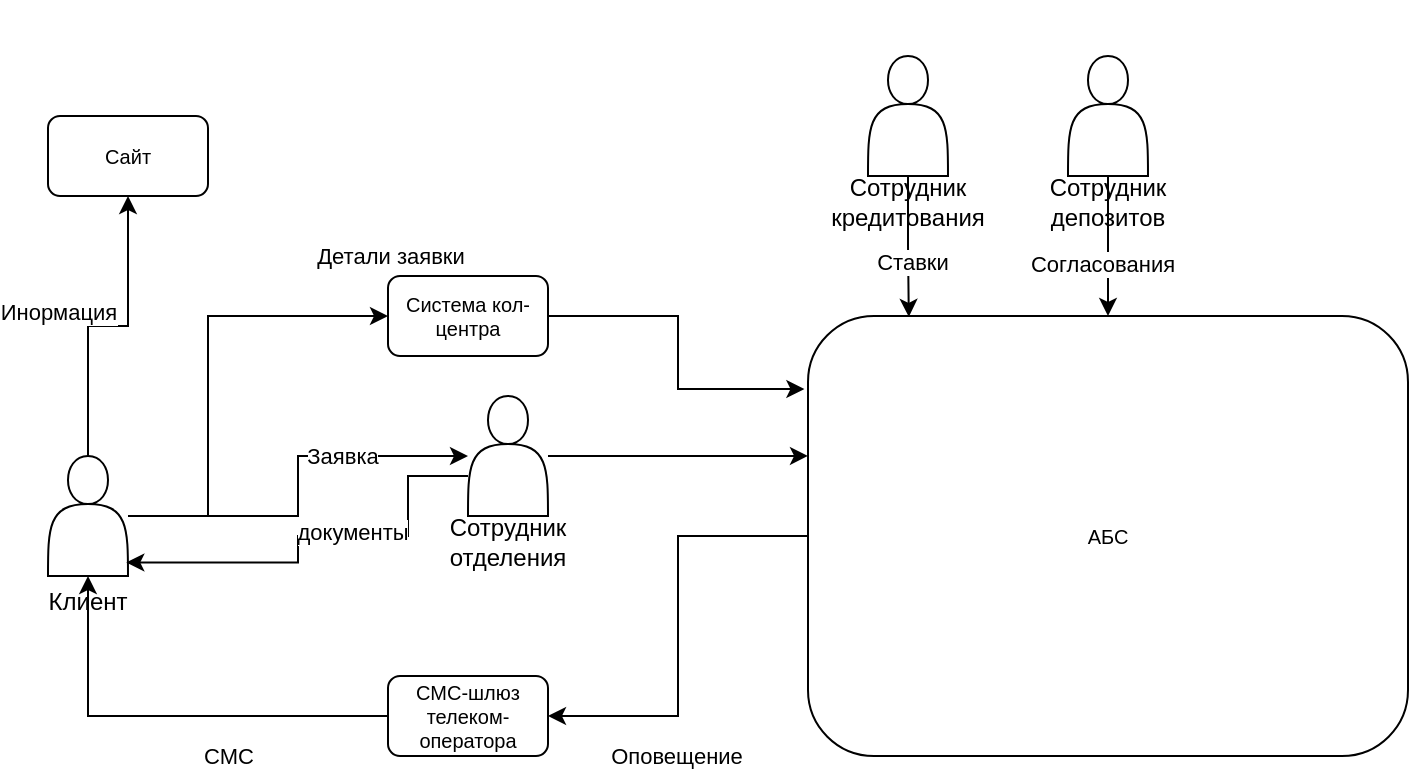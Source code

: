 <mxfile version="27.0.2">
  <diagram name="Страница — 1" id="9_P2-rYQZiLMmGjlNb-p">
    <mxGraphModel dx="1546" dy="1393" grid="1" gridSize="10" guides="1" tooltips="1" connect="1" arrows="1" fold="1" page="1" pageScale="1" pageWidth="811" pageHeight="488" math="0" shadow="0">
      <root>
        <mxCell id="0" />
        <mxCell id="1" parent="0" />
        <mxCell id="guh7QBim6oXihNVBIwgo-8" style="edgeStyle=orthogonalEdgeStyle;rounded=0;orthogonalLoop=1;jettySize=auto;html=1;entryX=0.5;entryY=1;entryDx=0;entryDy=0;" edge="1" parent="1" source="guh7QBim6oXihNVBIwgo-1" target="guh7QBim6oXihNVBIwgo-6">
          <mxGeometry relative="1" as="geometry">
            <Array as="points">
              <mxPoint x="85" y="-305" />
              <mxPoint x="105" y="-305" />
            </Array>
          </mxGeometry>
        </mxCell>
        <mxCell id="guh7QBim6oXihNVBIwgo-9" value="Инормация" style="edgeLabel;html=1;align=center;verticalAlign=middle;resizable=0;points=[];" vertex="1" connectable="0" parent="guh7QBim6oXihNVBIwgo-8">
          <mxGeometry x="0.236" y="1" relative="1" as="geometry">
            <mxPoint x="-34" as="offset" />
          </mxGeometry>
        </mxCell>
        <mxCell id="guh7QBim6oXihNVBIwgo-10" style="edgeStyle=orthogonalEdgeStyle;rounded=0;orthogonalLoop=1;jettySize=auto;html=1;" edge="1" parent="1" source="guh7QBim6oXihNVBIwgo-1" target="guh7QBim6oXihNVBIwgo-11">
          <mxGeometry relative="1" as="geometry">
            <mxPoint x="245" y="-240" as="targetPoint" />
          </mxGeometry>
        </mxCell>
        <mxCell id="guh7QBim6oXihNVBIwgo-31" value="Заявка" style="edgeLabel;html=1;align=center;verticalAlign=middle;resizable=0;points=[];" vertex="1" connectable="0" parent="guh7QBim6oXihNVBIwgo-10">
          <mxGeometry x="0.365" relative="1" as="geometry">
            <mxPoint as="offset" />
          </mxGeometry>
        </mxCell>
        <mxCell id="guh7QBim6oXihNVBIwgo-23" style="edgeStyle=orthogonalEdgeStyle;rounded=0;orthogonalLoop=1;jettySize=auto;html=1;entryX=0;entryY=0.5;entryDx=0;entryDy=0;" edge="1" parent="1" source="guh7QBim6oXihNVBIwgo-1" target="guh7QBim6oXihNVBIwgo-3">
          <mxGeometry relative="1" as="geometry">
            <Array as="points">
              <mxPoint x="145" y="-210" />
              <mxPoint x="145" y="-310" />
            </Array>
          </mxGeometry>
        </mxCell>
        <mxCell id="guh7QBim6oXihNVBIwgo-24" value="Детали заявки" style="edgeLabel;html=1;align=center;verticalAlign=middle;resizable=0;points=[];" vertex="1" connectable="0" parent="guh7QBim6oXihNVBIwgo-23">
          <mxGeometry x="0.325" y="3" relative="1" as="geometry">
            <mxPoint x="78" y="-27" as="offset" />
          </mxGeometry>
        </mxCell>
        <mxCell id="guh7QBim6oXihNVBIwgo-1" value="&lt;br&gt;&lt;div&gt;&lt;br&gt;&lt;/div&gt;&lt;div&gt;&lt;br&gt;&lt;/div&gt;&lt;div&gt;&lt;br&gt;&lt;/div&gt;&lt;div&gt;&lt;br&gt;&lt;/div&gt;&lt;div&gt;&lt;br&gt;&lt;/div&gt;&lt;div&gt;Клиент&lt;/div&gt;" style="shape=actor;whiteSpace=wrap;html=1;" vertex="1" parent="1">
          <mxGeometry x="65" y="-240" width="40" height="60" as="geometry" />
        </mxCell>
        <mxCell id="guh7QBim6oXihNVBIwgo-7" style="edgeStyle=orthogonalEdgeStyle;rounded=0;orthogonalLoop=1;jettySize=auto;html=1;" edge="1" parent="1" source="guh7QBim6oXihNVBIwgo-2" target="guh7QBim6oXihNVBIwgo-5">
          <mxGeometry relative="1" as="geometry" />
        </mxCell>
        <mxCell id="guh7QBim6oXihNVBIwgo-15" value="Оповещение" style="edgeLabel;html=1;align=center;verticalAlign=middle;resizable=0;points=[];" vertex="1" connectable="0" parent="guh7QBim6oXihNVBIwgo-7">
          <mxGeometry x="0.363" y="-1" relative="1" as="geometry">
            <mxPoint y="25" as="offset" />
          </mxGeometry>
        </mxCell>
        <mxCell id="guh7QBim6oXihNVBIwgo-2" value="АБС" style="rounded=1;whiteSpace=wrap;html=1;fontSize=10;" vertex="1" parent="1">
          <mxGeometry x="445" y="-310" width="300" height="220" as="geometry" />
        </mxCell>
        <mxCell id="guh7QBim6oXihNVBIwgo-3" value="Система кол-центра" style="rounded=1;whiteSpace=wrap;html=1;fontSize=10;" vertex="1" parent="1">
          <mxGeometry x="235" y="-330" width="80" height="40" as="geometry" />
        </mxCell>
        <mxCell id="guh7QBim6oXihNVBIwgo-13" style="edgeStyle=orthogonalEdgeStyle;rounded=0;orthogonalLoop=1;jettySize=auto;html=1;" edge="1" parent="1" source="guh7QBim6oXihNVBIwgo-5" target="guh7QBim6oXihNVBIwgo-1">
          <mxGeometry relative="1" as="geometry" />
        </mxCell>
        <mxCell id="guh7QBim6oXihNVBIwgo-14" value="СМС" style="edgeLabel;html=1;align=center;verticalAlign=middle;resizable=0;points=[];" vertex="1" connectable="0" parent="guh7QBim6oXihNVBIwgo-13">
          <mxGeometry x="-0.269" y="1" relative="1" as="geometry">
            <mxPoint y="19" as="offset" />
          </mxGeometry>
        </mxCell>
        <mxCell id="guh7QBim6oXihNVBIwgo-5" value="СМС-шлюз телеком-оператора" style="rounded=1;whiteSpace=wrap;html=1;fontSize=10;" vertex="1" parent="1">
          <mxGeometry x="235" y="-130" width="80" height="40" as="geometry" />
        </mxCell>
        <mxCell id="guh7QBim6oXihNVBIwgo-6" value="Сайт" style="rounded=1;whiteSpace=wrap;html=1;fontSize=10;" vertex="1" parent="1">
          <mxGeometry x="65" y="-410" width="80" height="40" as="geometry" />
        </mxCell>
        <mxCell id="guh7QBim6oXihNVBIwgo-11" value="&lt;br&gt;&lt;div&gt;&lt;br&gt;&lt;/div&gt;&lt;div&gt;&lt;br&gt;&lt;/div&gt;&lt;div&gt;&lt;br&gt;&lt;/div&gt;&lt;div&gt;&lt;br&gt;&lt;/div&gt;&lt;div&gt;&lt;br&gt;&lt;/div&gt;&lt;div&gt;Сотрудник&lt;br&gt;отделения&lt;/div&gt;" style="shape=actor;whiteSpace=wrap;html=1;" vertex="1" parent="1">
          <mxGeometry x="275" y="-270" width="40" height="60" as="geometry" />
        </mxCell>
        <mxCell id="guh7QBim6oXihNVBIwgo-12" style="edgeStyle=orthogonalEdgeStyle;rounded=0;orthogonalLoop=1;jettySize=auto;html=1;entryX=0;entryY=0.318;entryDx=0;entryDy=0;entryPerimeter=0;" edge="1" parent="1" source="guh7QBim6oXihNVBIwgo-11" target="guh7QBim6oXihNVBIwgo-2">
          <mxGeometry relative="1" as="geometry" />
        </mxCell>
        <mxCell id="guh7QBim6oXihNVBIwgo-19" value="&lt;br&gt;&lt;div&gt;&lt;br&gt;&lt;/div&gt;&lt;div&gt;&lt;br&gt;&lt;/div&gt;&lt;div&gt;&lt;br&gt;&lt;/div&gt;&lt;div&gt;&lt;br&gt;&lt;/div&gt;&lt;div&gt;&lt;br&gt;&lt;/div&gt;&lt;div&gt;Сотрудник кредитования&lt;/div&gt;" style="shape=actor;whiteSpace=wrap;html=1;" vertex="1" parent="1">
          <mxGeometry x="475" y="-440" width="40" height="60" as="geometry" />
        </mxCell>
        <mxCell id="guh7QBim6oXihNVBIwgo-20" style="edgeStyle=orthogonalEdgeStyle;rounded=0;orthogonalLoop=1;jettySize=auto;html=1;entryX=0.168;entryY=0.002;entryDx=0;entryDy=0;entryPerimeter=0;" edge="1" parent="1" source="guh7QBim6oXihNVBIwgo-19" target="guh7QBim6oXihNVBIwgo-2">
          <mxGeometry relative="1" as="geometry" />
        </mxCell>
        <mxCell id="guh7QBim6oXihNVBIwgo-22" value="Ставки" style="edgeLabel;html=1;align=center;verticalAlign=middle;resizable=0;points=[];" vertex="1" connectable="0" parent="guh7QBim6oXihNVBIwgo-20">
          <mxGeometry x="0.211" y="1" relative="1" as="geometry">
            <mxPoint as="offset" />
          </mxGeometry>
        </mxCell>
        <mxCell id="guh7QBim6oXihNVBIwgo-25" style="edgeStyle=orthogonalEdgeStyle;rounded=0;orthogonalLoop=1;jettySize=auto;html=1;entryX=-0.006;entryY=0.166;entryDx=0;entryDy=0;entryPerimeter=0;" edge="1" parent="1" source="guh7QBim6oXihNVBIwgo-3" target="guh7QBim6oXihNVBIwgo-2">
          <mxGeometry relative="1" as="geometry" />
        </mxCell>
        <mxCell id="guh7QBim6oXihNVBIwgo-28" style="edgeStyle=orthogonalEdgeStyle;rounded=0;orthogonalLoop=1;jettySize=auto;html=1;entryX=0.5;entryY=0;entryDx=0;entryDy=0;" edge="1" parent="1" source="guh7QBim6oXihNVBIwgo-27" target="guh7QBim6oXihNVBIwgo-2">
          <mxGeometry relative="1" as="geometry" />
        </mxCell>
        <mxCell id="guh7QBim6oXihNVBIwgo-29" value="Согласования" style="edgeLabel;html=1;align=center;verticalAlign=middle;resizable=0;points=[];" vertex="1" connectable="0" parent="guh7QBim6oXihNVBIwgo-28">
          <mxGeometry x="0.252" y="-3" relative="1" as="geometry">
            <mxPoint as="offset" />
          </mxGeometry>
        </mxCell>
        <mxCell id="guh7QBim6oXihNVBIwgo-27" value="&lt;br&gt;&lt;div&gt;&lt;br&gt;&lt;/div&gt;&lt;div&gt;&lt;br&gt;&lt;/div&gt;&lt;div&gt;&lt;br&gt;&lt;/div&gt;&lt;div&gt;&lt;br&gt;&lt;/div&gt;&lt;div&gt;&lt;br&gt;&lt;/div&gt;&lt;div&gt;Сотрудник&lt;br&gt;депозитов&lt;/div&gt;" style="shape=actor;whiteSpace=wrap;html=1;" vertex="1" parent="1">
          <mxGeometry x="575" y="-440" width="40" height="60" as="geometry" />
        </mxCell>
        <mxCell id="guh7QBim6oXihNVBIwgo-32" style="edgeStyle=orthogonalEdgeStyle;rounded=0;orthogonalLoop=1;jettySize=auto;html=1;entryX=0.979;entryY=0.887;entryDx=0;entryDy=0;entryPerimeter=0;" edge="1" parent="1" source="guh7QBim6oXihNVBIwgo-11" target="guh7QBim6oXihNVBIwgo-1">
          <mxGeometry relative="1" as="geometry">
            <Array as="points">
              <mxPoint x="245" y="-230" />
              <mxPoint x="245" y="-200" />
              <mxPoint x="190" y="-200" />
              <mxPoint x="190" y="-187" />
            </Array>
          </mxGeometry>
        </mxCell>
        <mxCell id="guh7QBim6oXihNVBIwgo-33" value="документы" style="edgeLabel;html=1;align=center;verticalAlign=middle;resizable=0;points=[];" vertex="1" connectable="0" parent="guh7QBim6oXihNVBIwgo-32">
          <mxGeometry x="-0.173" y="-2" relative="1" as="geometry">
            <mxPoint as="offset" />
          </mxGeometry>
        </mxCell>
      </root>
    </mxGraphModel>
  </diagram>
</mxfile>
